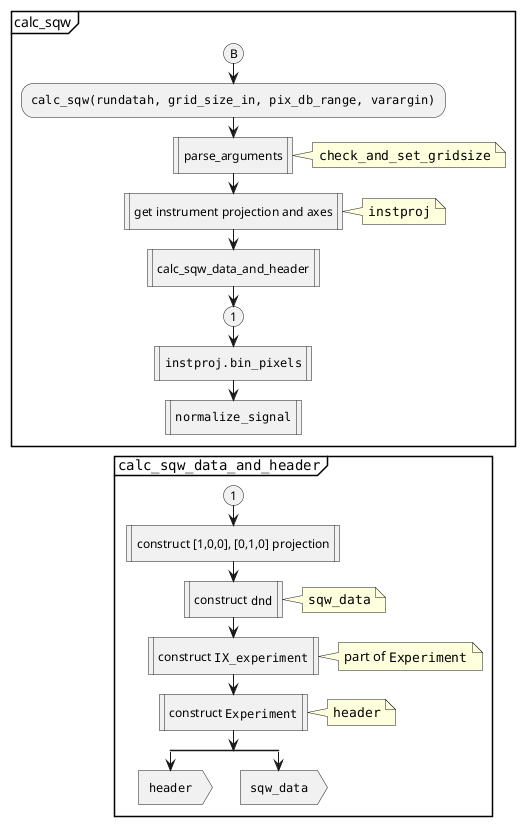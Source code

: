 @startuml
group "calc_sqw"
  (B)
  :""calc_sqw(rundatah, grid_size_in, pix_db_range, varargin)"";
  :parse_arguments|
  note right
    ""check_and_set_gridsize""
  end note
  :get instrument projection and axes|
  note right: ""instproj""
  :calc_sqw_data_and_header|
  (1)
  :""instproj.bin_pixels""|
  :""normalize_signal""|
end group

detach

group """calc_sqw_data_and_header"""
  (1)
  :construct [1,0,0], [0,1,0] projection|
  :construct ""dnd""|
  note right: ""sqw_data""
  :construct ""IX_experiment""|
  note right: part of ""Experiment""
  :construct ""Experiment""|
  note right: ""header""
  split
  :""header"">
  detach
  split again
  :""sqw_data"">
  detach
  end split
end group

@enduml

